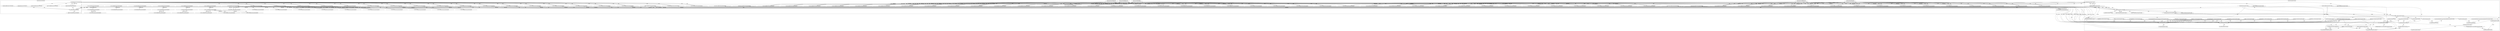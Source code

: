 digraph G {
	"10.1.80.1:44403#ServerID_OuterContainerID"->"1_fwatchdog#ServerID_667d78fb58-55kvm"[ label="GET" ];
	"1_fwatchdog#ServerID_6dcbcc88d5-j9zwp"->"10.1.80.1:49624#ServerID_OuterContainerID"[ label="RESPONSE" ];
	"10.1.80.1:49624#ServerID_OuterContainerID"->"1_fwatchdog#ServerID_6dcbcc88d5-j9zwp"[ label="GET" ];
	"10.1.80.1:44402#ServerID_OuterContainerID"->"1_fwatchdog#ServerID_667d78fb58-55kvm"[ label="GET" ];
	"10.1.80.1:49626#ServerID_OuterContainerID"->"1_fwatchdog#ServerID_6dcbcc88d5-j9zwp"[ label="GET" ];
	"1_fwatchdog#ServerID_667d78fb58-55kvm"->"10.1.80.1:44402#ServerID_OuterContainerID"[ label="RESPONSE" ];
	"1_fwatchdog#ServerID_667d78fb58-55kvm"->"10.1.80.1:44403#ServerID_OuterContainerID"[ label="RESPONSE" ];
	"1_fwatchdog#ServerID_6dcbcc88d5-j9zwp"->"10.1.80.1:49626#ServerID_OuterContainerID"[ label="RESPONSE" ];
	"10.1.80.1:44376#ServerID_OuterContainerID"->"1_fwatchdog#ServerID_8665dd9487-fclr8"[ label="GET" ];
	"10.1.80.1:44377#ServerID_OuterContainerID"->"1_fwatchdog#ServerID_8665dd9487-fclr8"[ label="GET" ];
	"1_fwatchdog#ServerID_8665dd9487-fclr8"->"10.1.80.1:44376#ServerID_OuterContainerID"[ label="RESPONSE" ];
	"1_fwatchdog#ServerID_8665dd9487-fclr8"->"10.1.80.1:44377#ServerID_OuterContainerID"[ label="RESPONSE" ];
	"1_fwatchdog#ServerID_76c96688d7-jnp5f"->"10.1.80.1:52736#ServerID_OuterContainerID"[ label="RESPONSE" ];
	"10.1.80.1:52736#ServerID_OuterContainerID"->"1_fwatchdog#ServerID_76c96688d7-jnp5f"[ label="GET" ];
	"10.1.80.1:52738#ServerID_OuterContainerID"->"1_fwatchdog#ServerID_76c96688d7-jnp5f"[ label="GET" ];
	"1_fwatchdog#ServerID_76c96688d7-jnp5f"->"10.1.80.1:52738#ServerID_OuterContainerID"[ label="RESPONSE" ];
	"10.1.80.1:44442#ServerID_OuterContainerID"->"1_fwatchdog#ServerID_667d78fb58-55kvm"[ label="GET" ];
	"1_fwatchdog#ServerID_667d78fb58-55kvm"->"10.1.80.1:44442#ServerID_OuterContainerID"[ label="RESPONSE" ];
	"10.1.80.1:44440#ServerID_OuterContainerID"->"1_fwatchdog#ServerID_667d78fb58-55kvm"[ label="GET" ];
	"1_fwatchdog#ServerID_667d78fb58-55kvm"->"10.1.80.1:44440#ServerID_OuterContainerID"[ label="RESPONSE" ];
	"10.1.80.1:49664#ServerID_OuterContainerID"->"1_fwatchdog#ServerID_6dcbcc88d5-j9zwp"[ label="GET" ];
	"10.1.80.1:49666#ServerID_OuterContainerID"->"1_fwatchdog#ServerID_6dcbcc88d5-j9zwp"[ label="GET" ];
	"1_fwatchdog#ServerID_6dcbcc88d5-j9zwp"->"10.1.80.1:49664#ServerID_OuterContainerID"[ label="RESPONSE" ];
	"1_fwatchdog#ServerID_6dcbcc88d5-j9zwp"->"10.1.80.1:49666#ServerID_OuterContainerID"[ label="RESPONSE" ];
	"10.1.80.1:44418#ServerID_OuterContainerID"->"1_fwatchdog#ServerID_8665dd9487-fclr8"[ label="GET" ];
	"10.1.80.1:44416#ServerID_OuterContainerID"->"1_fwatchdog#ServerID_8665dd9487-fclr8"[ label="GET" ];
	"1_fwatchdog#ServerID_8665dd9487-fclr8"->"10.1.80.1:44418#ServerID_OuterContainerID"[ label="RESPONSE" ];
	"1_fwatchdog#ServerID_8665dd9487-fclr8"->"10.1.80.1:44416#ServerID_OuterContainerID"[ label="RESPONSE" ];
	"10.1.80.93:41666#ServerID_OuterContainerID"->"1_fwatchdog#ServerID_6dcbcc88d5-j9zwp"[ label="POST" ];
	"1_fwatchdog#ServerID_6dcbcc88d5-j9zwp"->"gateway:8080#ServerID_OuterContainerID"[ label="POST" ];
	"1_fwatchdog#ServerID_6dcbcc88d5-j9zwp"->"10.1.80.93:8080#ServerID_OuterContainerID"[ label="POST" ];
	"10.1.80.93:48562#ServerID_OuterContainerID"->"1_fwatchdog#ServerID_667d78fb58-55kvm"[ label="POST" ];
	"1_fwatchdog#ServerID_667d78fb58-55kvm"->"10.1.80.93:48562#ServerID_OuterContainerID"[ label="RESPONSE" ];
	"10.1.80.93:8080#ServerID_OuterContainerID"->"1_fwatchdog#ServerID_6dcbcc88d5-j9zwp"[ label="RESPONSE" ];
	"gateway:8080#ServerID_OuterContainerID"->"1_fwatchdog#ServerID_6dcbcc88d5-j9zwp"[ label="RESPONSE" ];
	"1_fwatchdog#ServerID_6dcbcc88d5-j9zwp"->"10.1.80.93:41666#ServerID_OuterContainerID"[ label="RESPONSE" ];
	"10.1.80.1:52794#ServerID_OuterContainerID"->"1_fwatchdog#ServerID_76c96688d7-jnp5f"[ label="GET" ];
	"10.1.80.1:52792#ServerID_OuterContainerID"->"1_fwatchdog#ServerID_76c96688d7-jnp5f"[ label="GET" ];
	"1_fwatchdog#ServerID_76c96688d7-jnp5f"->"10.1.80.1:52792#ServerID_OuterContainerID"[ label="RESPONSE" ];
	"1_fwatchdog#ServerID_76c96688d7-jnp5f"->"10.1.80.1:52794#ServerID_OuterContainerID"[ label="RESPONSE" ];
	"10.1.80.93:41690#ServerID_OuterContainerID"->"1_fwatchdog#ServerID_6dcbcc88d5-j9zwp"[ label="POST" ];
	"1_fwatchdog#ServerID_6dcbcc88d5-j9zwp"->"gateway:8080#ServerID_OuterContainerID"[ label="POST" ];
	"1_fwatchdog#ServerID_6dcbcc88d5-j9zwp"->"10.1.80.93:8080#ServerID_OuterContainerID"[ label="POST" ];
	"10.1.80.93:48586#ServerID_OuterContainerID"->"1_fwatchdog#ServerID_667d78fb58-55kvm"[ label="POST" ];
	"1_fwatchdog#ServerID_667d78fb58-55kvm"->"10.1.80.93:48586#ServerID_OuterContainerID"[ label="RESPONSE" ];
	"10.1.80.93:8080#ServerID_OuterContainerID"->"1_fwatchdog#ServerID_6dcbcc88d5-j9zwp"[ label="RESPONSE" ];
	"gateway:8080#ServerID_OuterContainerID"->"1_fwatchdog#ServerID_6dcbcc88d5-j9zwp"[ label="RESPONSE" ];
	"1_fwatchdog#ServerID_6dcbcc88d5-j9zwp"->"10.1.80.93:41690#ServerID_OuterContainerID"[ label="RESPONSE" ];
	"10.1.80.93:41708#ServerID_OuterContainerID"->"1_fwatchdog#ServerID_6dcbcc88d5-j9zwp"[ label="POST" ];
	"1_fwatchdog#ServerID_6dcbcc88d5-j9zwp"->"gateway:8080#ServerID_OuterContainerID"[ label="POST" ];
	"1_fwatchdog#ServerID_6dcbcc88d5-j9zwp"->"10.1.80.93:8080#ServerID_OuterContainerID"[ label="POST" ];
	"10.1.80.93:48604#ServerID_OuterContainerID"->"1_fwatchdog#ServerID_667d78fb58-55kvm"[ label="POST" ];
	"10.1.80.1:44517#ServerID_OuterContainerID"->"1_fwatchdog#ServerID_667d78fb58-55kvm"[ label="GET" ];
	"1_fwatchdog#ServerID_667d78fb58-55kvm"->"10.1.80.1:44517#ServerID_OuterContainerID"[ label="RESPONSE" ];
	"10.1.80.1:44516#ServerID_OuterContainerID"->"1_fwatchdog#ServerID_667d78fb58-55kvm"[ label="GET" ];
	"1_fwatchdog#ServerID_667d78fb58-55kvm"->"10.1.80.1:44516#ServerID_OuterContainerID"[ label="RESPONSE" ];
	"10.1.80.1:49740#ServerID_OuterContainerID"->"1_fwatchdog#ServerID_6dcbcc88d5-j9zwp"[ label="GET" ];
	"10.1.80.1:49738#ServerID_OuterContainerID"->"1_fwatchdog#ServerID_6dcbcc88d5-j9zwp"[ label="GET" ];
	"1_fwatchdog#ServerID_6dcbcc88d5-j9zwp"->"10.1.80.1:49738#ServerID_OuterContainerID"[ label="RESPONSE" ];
	"1_fwatchdog#ServerID_6dcbcc88d5-j9zwp"->"10.1.80.1:49740#ServerID_OuterContainerID"[ label="RESPONSE" ];
	"10.1.80.1:44488#ServerID_OuterContainerID"->"1_fwatchdog#ServerID_8665dd9487-fclr8"[ label="GET" ];
	"1_fwatchdog#ServerID_8665dd9487-fclr8"->"10.1.80.1:44488#ServerID_OuterContainerID"[ label="RESPONSE" ];
	"10.1.80.1:44490#ServerID_OuterContainerID"->"1_fwatchdog#ServerID_8665dd9487-fclr8"[ label="GET" ];
	"1_fwatchdog#ServerID_8665dd9487-fclr8"->"10.1.80.1:44490#ServerID_OuterContainerID"[ label="RESPONSE" ];
	"10.1.80.1:52848#ServerID_OuterContainerID"->"1_fwatchdog#ServerID_76c96688d7-jnp5f"[ label="GET" ];
	"1_fwatchdog#ServerID_76c96688d7-jnp5f"->"10.1.80.1:52848#ServerID_OuterContainerID"[ label="RESPONSE" ];
	"10.1.80.1:52849#ServerID_OuterContainerID"->"1_fwatchdog#ServerID_76c96688d7-jnp5f"[ label="GET" ];
	"1_fwatchdog#ServerID_76c96688d7-jnp5f"->"10.1.80.1:52849#ServerID_OuterContainerID"[ label="RESPONSE" ];
	"1_fwatchdog#ServerID_667d78fb58-55kvm"->"10.1.80.93:48604#ServerID_OuterContainerID"[ label="RESPONSE" ];
	"10.1.80.93:8080#ServerID_OuterContainerID"->"1_fwatchdog#ServerID_6dcbcc88d5-j9zwp"[ label="RESPONSE" ];
	"gateway:8080#ServerID_OuterContainerID"->"1_fwatchdog#ServerID_6dcbcc88d5-j9zwp"[ label="RESPONSE" ];
	"1_fwatchdog#ServerID_6dcbcc88d5-j9zwp"->"10.1.80.93:41708#ServerID_OuterContainerID"[ label="RESPONSE" ];
	"10.1.80.1:44556#ServerID_OuterContainerID"->"1_fwatchdog#ServerID_667d78fb58-55kvm"[ label="GET" ];
	"1_fwatchdog#ServerID_667d78fb58-55kvm"->"10.1.80.1:44556#ServerID_OuterContainerID"[ label="RESPONSE" ];
	"10.1.80.1:44554#ServerID_OuterContainerID"->"1_fwatchdog#ServerID_667d78fb58-55kvm"[ label="GET" ];
	"10.1.80.1:49776#ServerID_OuterContainerID"->"1_fwatchdog#ServerID_6dcbcc88d5-j9zwp"[ label="GET" ];
	"1_fwatchdog#ServerID_667d78fb58-55kvm"->"10.1.80.1:44554#ServerID_OuterContainerID"[ label="RESPONSE" ];
	"10.1.80.1:49778#ServerID_OuterContainerID"->"1_fwatchdog#ServerID_6dcbcc88d5-j9zwp"[ label="GET" ];
	"1_fwatchdog#ServerID_6dcbcc88d5-j9zwp"->"10.1.80.1:49778#ServerID_OuterContainerID"[ label="RESPONSE" ];
	"1_fwatchdog#ServerID_6dcbcc88d5-j9zwp"->"10.1.80.1:49776#ServerID_OuterContainerID"[ label="RESPONSE" ];
	"10.1.80.1:44526#ServerID_OuterContainerID"->"1_fwatchdog#ServerID_8665dd9487-fclr8"[ label="GET" ];
	"1_fwatchdog#ServerID_8665dd9487-fclr8"->"10.1.80.1:44526#ServerID_OuterContainerID"[ label="RESPONSE" ];
	"10.1.80.1:44528#ServerID_OuterContainerID"->"1_fwatchdog#ServerID_8665dd9487-fclr8"[ label="GET" ];
	"10.1.80.1:52887#ServerID_OuterContainerID"->"1_fwatchdog#ServerID_76c96688d7-jnp5f"[ label="GET" ];
	"1_fwatchdog#ServerID_76c96688d7-jnp5f"->"10.1.80.1:52887#ServerID_OuterContainerID"[ label="RESPONSE" ];
	"1_fwatchdog#ServerID_8665dd9487-fclr8"->"10.1.80.1:44528#ServerID_OuterContainerID"[ label="RESPONSE" ];
	"10.1.80.1:52886#ServerID_OuterContainerID"->"1_fwatchdog#ServerID_76c96688d7-jnp5f"[ label="GET" ];
	"1_fwatchdog#ServerID_76c96688d7-jnp5f"->"10.1.80.1:52886#ServerID_OuterContainerID"[ label="RESPONSE" ];
	"10.1.80.1:44578#ServerID_OuterContainerID"->"1_fwatchdog#ServerID_667d78fb58-55kvm"[ label="GET" ];
	"1_fwatchdog#ServerID_667d78fb58-55kvm"->"10.1.80.1:44578#ServerID_OuterContainerID"[ label="RESPONSE" ];
	"10.1.80.1:44579#ServerID_OuterContainerID"->"1_fwatchdog#ServerID_667d78fb58-55kvm"[ label="GET" ];
	"1_fwatchdog#ServerID_667d78fb58-55kvm"->"10.1.80.1:44579#ServerID_OuterContainerID"[ label="RESPONSE" ];
	"10.1.80.1:49800#ServerID_OuterContainerID"->"1_fwatchdog#ServerID_6dcbcc88d5-j9zwp"[ label="GET" ];
	"1_fwatchdog#ServerID_6dcbcc88d5-j9zwp"->"10.1.80.1:49800#ServerID_OuterContainerID"[ label="RESPONSE" ];
	"10.1.80.1:49802#ServerID_OuterContainerID"->"1_fwatchdog#ServerID_6dcbcc88d5-j9zwp"[ label="GET" ];
	"1_fwatchdog#ServerID_6dcbcc88d5-j9zwp"->"10.1.80.1:49802#ServerID_OuterContainerID"[ label="RESPONSE" ];
	"10.1.80.1:44550#ServerID_OuterContainerID"->"1_fwatchdog#ServerID_8665dd9487-fclr8"[ label="GET" ];
	"1_fwatchdog#ServerID_8665dd9487-fclr8"->"10.1.80.1:44550#ServerID_OuterContainerID"[ label="RESPONSE" ];
	"10.1.80.1:44552#ServerID_OuterContainerID"->"1_fwatchdog#ServerID_8665dd9487-fclr8"[ label="GET" ];
	"1_fwatchdog#ServerID_8665dd9487-fclr8"->"10.1.80.1:44552#ServerID_OuterContainerID"[ label="RESPONSE" ];
	"10.1.80.1:52910#ServerID_OuterContainerID"->"1_fwatchdog#ServerID_76c96688d7-jnp5f"[ label="GET" ];
	"1_fwatchdog#ServerID_76c96688d7-jnp5f"->"10.1.80.1:52910#ServerID_OuterContainerID"[ label="RESPONSE" ];
	"10.1.80.1:52912#ServerID_OuterContainerID"->"1_fwatchdog#ServerID_76c96688d7-jnp5f"[ label="GET" ];
	"1_fwatchdog#ServerID_76c96688d7-jnp5f"->"10.1.80.1:52912#ServerID_OuterContainerID"[ label="RESPONSE" ];
	"10.1.80.1:44604#ServerID_OuterContainerID"->"1_fwatchdog#ServerID_667d78fb58-55kvm"[ label="GET" ];
	"1_fwatchdog#ServerID_667d78fb58-55kvm"->"10.1.80.1:44604#ServerID_OuterContainerID"[ label="RESPONSE" ];
	"10.1.80.1:44606#ServerID_OuterContainerID"->"1_fwatchdog#ServerID_667d78fb58-55kvm"[ label="GET" ];
	"1_fwatchdog#ServerID_667d78fb58-55kvm"->"10.1.80.1:44606#ServerID_OuterContainerID"[ label="RESPONSE" ];
	"10.1.80.1:49826#ServerID_OuterContainerID"->"1_fwatchdog#ServerID_6dcbcc88d5-j9zwp"[ label="GET" ];
	"1_fwatchdog#ServerID_6dcbcc88d5-j9zwp"->"10.1.80.1:49826#ServerID_OuterContainerID"[ label="RESPONSE" ];
	"10.1.80.1:49828#ServerID_OuterContainerID"->"1_fwatchdog#ServerID_6dcbcc88d5-j9zwp"[ label="GET" ];
	"1_fwatchdog#ServerID_6dcbcc88d5-j9zwp"->"10.1.80.1:49828#ServerID_OuterContainerID"[ label="RESPONSE" ];
	"10.1.80.1:44580#ServerID_OuterContainerID"->"1_fwatchdog#ServerID_8665dd9487-fclr8"[ label="GET" ];
	"1_fwatchdog#ServerID_8665dd9487-fclr8"->"10.1.80.1:44580#ServerID_OuterContainerID"[ label="RESPONSE" ];
	"10.1.80.1:44578#ServerID_OuterContainerID"->"1_fwatchdog#ServerID_8665dd9487-fclr8"[ label="GET" ];
	"1_fwatchdog#ServerID_8665dd9487-fclr8"->"10.1.80.1:44578#ServerID_OuterContainerID"[ label="RESPONSE" ];
	"10.1.80.1:52940#ServerID_OuterContainerID"->"1_fwatchdog#ServerID_76c96688d7-jnp5f"[ label="GET" ];
	"1_fwatchdog#ServerID_76c96688d7-jnp5f"->"10.1.80.1:52940#ServerID_OuterContainerID"[ label="RESPONSE" ];
	"10.1.80.1:52938#ServerID_OuterContainerID"->"1_fwatchdog#ServerID_76c96688d7-jnp5f"[ label="GET" ];
	"1_fwatchdog#ServerID_76c96688d7-jnp5f"->"10.1.80.1:52938#ServerID_OuterContainerID"[ label="RESPONSE" ];
	"10.1.80.1:44644#ServerID_OuterContainerID"->"1_fwatchdog#ServerID_667d78fb58-55kvm"[ label="GET" ];
	"1_fwatchdog#ServerID_667d78fb58-55kvm"->"10.1.80.1:44646#ServerID_OuterContainerID"[ label="RESPONSE" ];
	"10.1.80.1:49870#ServerID_OuterContainerID"->"1_fwatchdog#ServerID_6dcbcc88d5-j9zwp"[ label="GET" ];
	"1_fwatchdog#ServerID_667d78fb58-55kvm"->"10.1.80.1:44644#ServerID_OuterContainerID"[ label="RESPONSE" ];
	"10.1.80.1:44646#ServerID_OuterContainerID"->"1_fwatchdog#ServerID_667d78fb58-55kvm"[ label="GET" ];
	"10.1.80.1:49868#ServerID_OuterContainerID"->"1_fwatchdog#ServerID_6dcbcc88d5-j9zwp"[ label="GET" ];
	"1_fwatchdog#ServerID_6dcbcc88d5-j9zwp"->"10.1.80.1:49870#ServerID_OuterContainerID"[ label="RESPONSE" ];
	"1_fwatchdog#ServerID_6dcbcc88d5-j9zwp"->"10.1.80.1:49868#ServerID_OuterContainerID"[ label="RESPONSE" ];
	"10.1.80.1:44618#ServerID_OuterContainerID"->"1_fwatchdog#ServerID_8665dd9487-fclr8"[ label="GET" ];
	"1_fwatchdog#ServerID_8665dd9487-fclr8"->"10.1.80.1:44618#ServerID_OuterContainerID"[ label="RESPONSE" ];
	"10.1.80.1:44619#ServerID_OuterContainerID"->"1_fwatchdog#ServerID_8665dd9487-fclr8"[ label="GET" ];
	"1_fwatchdog#ServerID_8665dd9487-fclr8"->"10.1.80.1:44619#ServerID_OuterContainerID"[ label="RESPONSE" ];
	"10.1.80.1:52978#ServerID_OuterContainerID"->"1_fwatchdog#ServerID_76c96688d7-jnp5f"[ label="GET" ];
	"1_fwatchdog#ServerID_76c96688d7-jnp5f"->"10.1.80.1:52978#ServerID_OuterContainerID"[ label="RESPONSE" ];
	"10.1.80.1:52979#ServerID_OuterContainerID"->"1_fwatchdog#ServerID_76c96688d7-jnp5f"[ label="GET" ];
	"1_fwatchdog#ServerID_76c96688d7-jnp5f"->"10.1.80.1:52979#ServerID_OuterContainerID"[ label="RESPONSE" ];
	"10.1.80.1:44668#ServerID_OuterContainerID"->"1_fwatchdog#ServerID_667d78fb58-55kvm"[ label="GET" ];
	"1_fwatchdog#ServerID_667d78fb58-55kvm"->"10.1.80.1:44668#ServerID_OuterContainerID"[ label="RESPONSE" ];
	"10.1.80.1:44670#ServerID_OuterContainerID"->"1_fwatchdog#ServerID_667d78fb58-55kvm"[ label="GET" ];
	"1_fwatchdog#ServerID_667d78fb58-55kvm"->"10.1.80.1:44670#ServerID_OuterContainerID"[ label="RESPONSE" ];
	"10.1.80.1:49891#ServerID_OuterContainerID"->"1_fwatchdog#ServerID_6dcbcc88d5-j9zwp"[ label="GET" ];
	"10.1.80.1:44350#ServerID_OuterContainerID"->"1_fwatchdog#ServerID_86aa7f3fa3b0"[ label="read" ];
	"1_fwatchdog#ServerID_86aa7f3fa3b0"->"10.1.80.1:44350#ServerID_OuterContainerID"[ label="write" ];
	"10.1.80.1:44348#ServerID_OuterContainerID"->"1_fwatchdog#ServerID_86aa7f3fa3b0"[ label="read" ];
	"1_fwatchdog#ServerID_86aa7f3fa3b0"->"10.1.80.1:44348#ServerID_OuterContainerID"[ label="write" ];
	"10.1.80.1:52710#ServerID_OuterContainerID"->"1_fwatchdog#ServerID_834d81eb81b3"[ label="read" ];
	"10.1.80.1:52708#ServerID_OuterContainerID"->"1_fwatchdog#ServerID_834d81eb81b3"[ label="read" ];
	"1_fwatchdog#ServerID_834d81eb81b3"->"10.1.80.1:52708#ServerID_OuterContainerID"[ label="write" ];
	"1_fwatchdog#ServerID_834d81eb81b3"->"10.1.80.1:52710#ServerID_OuterContainerID"[ label="write" ];
	"10.1.80.1:44403#ServerID_OuterContainerID"->"1_fwatchdog#ServerID_0802701be25e"[ label="read" ];
	"10.1.80.1:44402#ServerID_OuterContainerID"->"1_fwatchdog#ServerID_0802701be25e"[ label="read" ];
	"1_fwatchdog#ServerID_0802701be25e"->"10.1.80.1:44402#ServerID_OuterContainerID"[ label="write" ];
	"10.1.80.1:49626#ServerID_OuterContainerID"->"1_fwatchdog#ServerID_736074b81582"[ label="read" ];
	"1_fwatchdog#ServerID_0802701be25e"->"10.1.80.1:44403#ServerID_OuterContainerID"[ label="write" ];
	"1_fwatchdog#ServerID_736074b81582"->"10.1.80.1:49626#ServerID_OuterContainerID"[ label="write" ];
	"10.1.80.1:49624#ServerID_OuterContainerID"->"1_fwatchdog#ServerID_736074b81582"[ label="read" ];
	"1_fwatchdog#ServerID_736074b81582"->"10.1.80.1:49624#ServerID_OuterContainerID"[ label="write" ];
	"10.1.80.1:44376#ServerID_OuterContainerID"->"1_fwatchdog#ServerID_86aa7f3fa3b0"[ label="read" ];
	"10.1.80.1:44377#ServerID_OuterContainerID"->"1_fwatchdog#ServerID_86aa7f3fa3b0"[ label="read" ];
	"1_fwatchdog#ServerID_86aa7f3fa3b0"->"10.1.80.1:44376#ServerID_OuterContainerID"[ label="write" ];
	"1_fwatchdog#ServerID_86aa7f3fa3b0"->"10.1.80.1:44377#ServerID_OuterContainerID"[ label="write" ];
	"10.1.80.1:52736#ServerID_OuterContainerID"->"1_fwatchdog#ServerID_834d81eb81b3"[ label="read" ];
	"1_fwatchdog#ServerID_834d81eb81b3"->"10.1.80.1:52736#ServerID_OuterContainerID"[ label="write" ];
	"10.1.80.1:52738#ServerID_OuterContainerID"->"1_fwatchdog#ServerID_834d81eb81b3"[ label="read" ];
	"1_fwatchdog#ServerID_834d81eb81b3"->"10.1.80.1:52738#ServerID_OuterContainerID"[ label="write" ];
	"10.1.80.1:44440#ServerID_OuterContainerID"->"1_fwatchdog#ServerID_0802701be25e"[ label="read" ];
	"10.1.80.1:44442#ServerID_OuterContainerID"->"1_fwatchdog#ServerID_0802701be25e"[ label="read" ];
	"1_fwatchdog#ServerID_0802701be25e"->"10.1.80.1:44442#ServerID_OuterContainerID"[ label="write" ];
	"1_fwatchdog#ServerID_0802701be25e"->"10.1.80.1:44440#ServerID_OuterContainerID"[ label="write" ];
	"10.1.80.1:49664#ServerID_OuterContainerID"->"1_fwatchdog#ServerID_736074b81582"[ label="read" ];
	"1_fwatchdog#ServerID_736074b81582"->"10.1.80.1:49664#ServerID_OuterContainerID"[ label="write" ];
	"10.1.80.1:49666#ServerID_OuterContainerID"->"1_fwatchdog#ServerID_736074b81582"[ label="read" ];
	"1_fwatchdog#ServerID_736074b81582"->"10.1.80.1:49666#ServerID_OuterContainerID"[ label="write" ];
	"1_fwatchdog#ServerID_86aa7f3fa3b0"->"10.1.80.1:44418#ServerID_OuterContainerID"[ label="write" ];
	"10.1.80.1:44416#ServerID_OuterContainerID"->"1_fwatchdog#ServerID_86aa7f3fa3b0"[ label="read" ];
	"10.1.80.1:44418#ServerID_OuterContainerID"->"1_fwatchdog#ServerID_86aa7f3fa3b0"[ label="read" ];
	"1_fwatchdog#ServerID_86aa7f3fa3b0"->"10.1.80.1:44416#ServerID_OuterContainerID"[ label="write" ];
	"10.1.80.93:41666#ServerID_OuterContainerID"->"1_fwatchdog#ServerID_736074b81582"[ label="read" ];
	"1_fwatchdog#ServerID_736074b81582"->"pipe:[20744869]#ServerID_736074b81582"[ label="write" ];
	"localhost:3000#ServerID_736074b81582"->"1_fwatchdog#ServerID_736074b81582"[ label="read" ];
	"1_fwatchdog#ServerID_736074b81582"->"localhost:3000#ServerID_736074b81582"[ label="connect" ];
	"1_fwatchdog#ServerID_736074b81582"->"localhost:3000#ServerID_736074b81582"[ label="write" ];
	"localhost:3000#ServerID_736074b81582"->"10_node#ServerID_736074b81582"[ label="read" ];
	"10_node#ServerID_736074b81582"->"pipe:[20744134]#ServerID_736074b81582"[ label="write" ];
	"/etc/hosts#ServerID_736074b81582"->"10_node#ServerID_736074b81582"[ label="read" ];
	"/etc/resolv.conf#ServerID_736074b81582"->"10_node#ServerID_736074b81582"[ label="read" ];
	"10_node#ServerID_736074b81582"->"10.152.183.10:53#ServerID_OuterContainerID"[ label="sendto" ];
	"10.152.183.10:53#ServerID_OuterContainerID"->"10_node#ServerID_736074b81582"[ label="recvfrom" ];
	"1_fwatchdog#ServerID_0802701be25e"->"pipe:[20744658]#ServerID_0802701be25e"[ label="write" ];
	"10.1.80.93:48562#ServerID_OuterContainerID"->"1_fwatchdog#ServerID_0802701be25e"[ label="read" ];
	"10_node#ServerID_736074b81582"->"gateway:8080#ServerID_OuterContainerID"[ label="connect" ];
	"1_fwatchdog#ServerID_0802701be25e"->"localhost:3000#ServerID_0802701be25e"[ label="connect" ];
	"1_fwatchdog#ServerID_0802701be25e"->"localhost:3000#ServerID_0802701be25e"[ label="write" ];
	"localhost:3000#ServerID_0802701be25e"->"1_fwatchdog#ServerID_0802701be25e"[ label="read" ];
	"localhost:3000#ServerID_0802701be25e"->"11_node#ServerID_0802701be25e"[ label="read" ];
	"11_node#ServerID_0802701be25e"->"pipe:[20744960]#ServerID_0802701be25e"[ label="write" ];
	"1_fwatchdog#ServerID_0802701be25e"->"pipe:[20744659]#ServerID_0802701be25e"[ label="write" ];
	"1_fwatchdog#ServerID_0802701be25e"->"10.1.80.93:48562#ServerID_OuterContainerID"[ label="write" ];
	"gateway:8080#ServerID_OuterContainerID"->"10_node#ServerID_736074b81582"[ label="read" ];
	"1_fwatchdog#ServerID_736074b81582"->"pipe:[20744870]#ServerID_736074b81582"[ label="write" ];
	"1_fwatchdog#ServerID_736074b81582"->"10.1.80.93:41666#ServerID_OuterContainerID"[ label="write" ];
	"10.1.80.1:52792#ServerID_OuterContainerID"->"1_fwatchdog#ServerID_834d81eb81b3"[ label="read" ];
	"10.1.80.1:52794#ServerID_OuterContainerID"->"1_fwatchdog#ServerID_834d81eb81b3"[ label="read" ];
	"1_fwatchdog#ServerID_834d81eb81b3"->"10.1.80.1:52794#ServerID_OuterContainerID"[ label="write" ];
	"1_fwatchdog#ServerID_834d81eb81b3"->"10.1.80.1:52792#ServerID_OuterContainerID"[ label="write" ];
	"10.1.80.93:41690#ServerID_OuterContainerID"->"1_fwatchdog#ServerID_736074b81582"[ label="read" ];
	"10.1.80.93:48586#ServerID_OuterContainerID"->"1_fwatchdog#ServerID_0802701be25e"[ label="read" ];
	"1_fwatchdog#ServerID_0802701be25e"->"10.1.80.93:48586#ServerID_OuterContainerID"[ label="write" ];
	"1_fwatchdog#ServerID_736074b81582"->"10.1.80.93:41690#ServerID_OuterContainerID"[ label="write" ];
	"10.1.80.93:41708#ServerID_OuterContainerID"->"1_fwatchdog#ServerID_736074b81582"[ label="read" ];
	"10.1.80.93:48604#ServerID_OuterContainerID"->"1_fwatchdog#ServerID_0802701be25e"[ label="read" ];
	"/etc/resolv.conf#ServerID_0802701be25e"->"11_node#ServerID_0802701be25e"[ label="read" ];
	"/etc/hosts#ServerID_0802701be25e"->"11_node#ServerID_0802701be25e"[ label="read" ];
	"10.152.183.10:53#ServerID_OuterContainerID"->"11_node#ServerID_0802701be25e"[ label="recvfrom" ];
	"11_node#ServerID_0802701be25e"->"10.152.183.10:53#ServerID_OuterContainerID"[ label="sendto" ];
	"11_node#ServerID_0802701be25e"->"182.255.35.53:443#ServerID_OuterContainerID"[ label="connect" ];
	"10.1.80.1:44516#ServerID_OuterContainerID"->"1_fwatchdog#ServerID_0802701be25e"[ label="read" ];
	"10.1.80.1:44517#ServerID_OuterContainerID"->"1_fwatchdog#ServerID_0802701be25e"[ label="read" ];
	"11_node#ServerID_0802701be25e"->"182.255.35.53:443#ServerID_OuterContainerID"[ label="write" ];
	"1_fwatchdog#ServerID_0802701be25e"->"10.1.80.1:44516#ServerID_OuterContainerID"[ label="write" ];
	"1_fwatchdog#ServerID_0802701be25e"->"10.1.80.1:44517#ServerID_OuterContainerID"[ label="write" ];
	"10.1.80.1:49740#ServerID_OuterContainerID"->"1_fwatchdog#ServerID_736074b81582"[ label="read" ];
	"10.1.80.1:49738#ServerID_OuterContainerID"->"1_fwatchdog#ServerID_736074b81582"[ label="read" ];
	"1_fwatchdog#ServerID_736074b81582"->"10.1.80.1:49740#ServerID_OuterContainerID"[ label="write" ];
	"1_fwatchdog#ServerID_736074b81582"->"10.1.80.1:49738#ServerID_OuterContainerID"[ label="write" ];
	"10.1.80.1:44490#ServerID_OuterContainerID"->"1_fwatchdog#ServerID_86aa7f3fa3b0"[ label="read" ];
	"10.1.80.1:44488#ServerID_OuterContainerID"->"1_fwatchdog#ServerID_86aa7f3fa3b0"[ label="read" ];
	"1_fwatchdog#ServerID_86aa7f3fa3b0"->"10.1.80.1:44488#ServerID_OuterContainerID"[ label="write" ];
	"1_fwatchdog#ServerID_86aa7f3fa3b0"->"10.1.80.1:44490#ServerID_OuterContainerID"[ label="write" ];
	"182.255.35.53:443#ServerID_OuterContainerID"->"11_node#ServerID_0802701be25e"[ label="read" ];
	"10.1.80.1:52848#ServerID_OuterContainerID"->"1_fwatchdog#ServerID_834d81eb81b3"[ label="read" ];
	"10.1.80.1:52849#ServerID_OuterContainerID"->"1_fwatchdog#ServerID_834d81eb81b3"[ label="read" ];
	"1_fwatchdog#ServerID_834d81eb81b3"->"10.1.80.1:52848#ServerID_OuterContainerID"[ label="write" ];
	"1_fwatchdog#ServerID_834d81eb81b3"->"10.1.80.1:52849#ServerID_OuterContainerID"[ label="write" ];
	"11_node#ServerID_0802701be25e"->"/home/app/escape2.sh#ServerID_0802701be25e"[ label="write" ];
	"1_fwatchdog#ServerID_0802701be25e"->"10.1.80.93:48604#ServerID_OuterContainerID"[ label="write" ];
	"1_fwatchdog#ServerID_736074b81582"->"10.1.80.93:41708#ServerID_OuterContainerID"[ label="write" ];
	"pipe:[20745244]#ServerID_0802701be25e"->"11_node#ServerID_0802701be25e"[ label="read" ];
	"41_node#ServerID_0802701be25e"->"41_sh#ServerID_0802701be25e"[ label="execve" ];
	"/home/app/escape2.sh#ServerID_0802701be25e"->"41_sh#ServerID_0802701be25e"[ label="read" ];
	"11_node#ServerID_0802701be25e"->"41_node#ServerID_0802701be25e"[ label="fork" ];
	"11_node#ServerID_0802701be25e"->"pipe:[20745244]#ServerID_0802701be25e"[ label="write" ];
	"42_wget#ServerID_0802701be25e"->"10.152.183.10:53#ServerID_OuterContainerID"[ label="sendto" ];
	"42_sh#ServerID_0802701be25e"->"42_wget#ServerID_0802701be25e"[ label="execve" ];
	"/etc/services#ServerID_0802701be25e"->"42_wget#ServerID_0802701be25e"[ label="read" ];
	"41_sh#ServerID_0802701be25e"->"42_sh#ServerID_0802701be25e"[ label="fork" ];
	"/etc/hosts#ServerID_0802701be25e"->"42_wget#ServerID_0802701be25e"[ label="read" ];
	"/etc/resolv.conf#ServerID_0802701be25e"->"42_wget#ServerID_0802701be25e"[ label="read" ];
	"10.152.183.10:53#ServerID_OuterContainerID"->"42_wget#ServerID_0802701be25e"[ label="recvfrom" ];
	"42_wget#ServerID_0802701be25e"->"182.255.35.53:443#ServerID_OuterContainerID"[ label="connect" ];
	"42_wget#ServerID_0802701be25e"->"43_wget#ServerID_0802701be25e"[ label="fork" ];
	"43_wget#ServerID_0802701be25e"->"43_wget#ServerID_0802701be25e"[ label="execve" ];
	"43_wget#ServerID_0802701be25e"->"43_ssl_client#ServerID_0802701be25e"[ label="execve" ];
	"/lib/libssl.so.45#ServerID_0802701be25e"->"43_ssl_client#ServerID_0802701be25e"[ label="read" ];
	"/lib/libtls.so.17#ServerID_0802701be25e"->"43_ssl_client#ServerID_0802701be25e"[ label="read" ];
	"/etc/ld-musl-x86_64.path#ServerID_0802701be25e"->"43_ssl_client#ServerID_0802701be25e"[ label="read" ];
	"/lib/libcrypto.so.43#ServerID_0802701be25e"->"43_ssl_client#ServerID_0802701be25e"[ label="read" ];
	"/etc/ssl/cert.pem#ServerID_0802701be25e"->"43_ssl_client#ServerID_0802701be25e"[ label="read" ];
	"43_ssl_client#ServerID_0802701be25e"->"182.255.35.53:443#ServerID_OuterContainerID"[ label="write" ];
	"182.255.35.53:443#ServerID_OuterContainerID"->"43_ssl_client#ServerID_0802701be25e"[ label="read" ];
	"42_wget#ServerID_0802701be25e"->"/home/app/escapeserver2_service.yaml#ServerID_0802701be25e"[ label="write" ];
	"/etc/services#ServerID_0802701be25e"->"44_wget#ServerID_0802701be25e"[ label="read" ];
	"44_sh#ServerID_0802701be25e"->"44_wget#ServerID_0802701be25e"[ label="execve" ];
	"44_wget#ServerID_0802701be25e"->"10.152.183.10:53#ServerID_OuterContainerID"[ label="sendto" ];
	"/etc/hosts#ServerID_0802701be25e"->"44_wget#ServerID_0802701be25e"[ label="read" ];
	"/etc/resolv.conf#ServerID_0802701be25e"->"44_wget#ServerID_0802701be25e"[ label="read" ];
	"10.152.183.10:53#ServerID_OuterContainerID"->"44_wget#ServerID_0802701be25e"[ label="recvfrom" ];
	"41_sh#ServerID_0802701be25e"->"44_sh#ServerID_0802701be25e"[ label="fork" ];
	"44_wget#ServerID_0802701be25e"->"182.255.33.134:443#ServerID_OuterContainerID"[ label="connect" ];
	"44_wget#ServerID_0802701be25e"->"45_wget#ServerID_0802701be25e"[ label="fork" ];
	"45_wget#ServerID_0802701be25e"->"45_wget#ServerID_0802701be25e"[ label="execve" ];
	"/lib/libtls.so.17#ServerID_0802701be25e"->"45_ssl_client#ServerID_0802701be25e"[ label="read" ];
	"/lib/libssl.so.45#ServerID_0802701be25e"->"45_ssl_client#ServerID_0802701be25e"[ label="read" ];
	"/etc/ld-musl-x86_64.path#ServerID_0802701be25e"->"45_ssl_client#ServerID_0802701be25e"[ label="read" ];
	"45_wget#ServerID_0802701be25e"->"45_ssl_client#ServerID_0802701be25e"[ label="execve" ];
	"/lib/libcrypto.so.43#ServerID_0802701be25e"->"45_ssl_client#ServerID_0802701be25e"[ label="read" ];
	"/etc/ssl/cert.pem#ServerID_0802701be25e"->"45_ssl_client#ServerID_0802701be25e"[ label="read" ];
	"10.1.80.1:44556#ServerID_OuterContainerID"->"1_fwatchdog#ServerID_0802701be25e"[ label="read" ];
	"10.1.80.1:44554#ServerID_OuterContainerID"->"1_fwatchdog#ServerID_0802701be25e"[ label="read" ];
	"1_fwatchdog#ServerID_0802701be25e"->"10.1.80.1:44556#ServerID_OuterContainerID"[ label="write" ];
	"1_fwatchdog#ServerID_0802701be25e"->"10.1.80.1:44554#ServerID_OuterContainerID"[ label="write" ];
	"1_fwatchdog#ServerID_736074b81582"->"10.1.80.1:49778#ServerID_OuterContainerID"[ label="write" ];
	"10.1.80.1:49778#ServerID_OuterContainerID"->"1_fwatchdog#ServerID_736074b81582"[ label="read" ];
	"10.1.80.1:49776#ServerID_OuterContainerID"->"1_fwatchdog#ServerID_736074b81582"[ label="read" ];
	"1_fwatchdog#ServerID_736074b81582"->"10.1.80.1:49776#ServerID_OuterContainerID"[ label="write" ];
	"10.1.80.1:44526#ServerID_OuterContainerID"->"1_fwatchdog#ServerID_86aa7f3fa3b0"[ label="read" ];
	"1_fwatchdog#ServerID_86aa7f3fa3b0"->"10.1.80.1:44526#ServerID_OuterContainerID"[ label="write" ];
	"10.1.80.1:44528#ServerID_OuterContainerID"->"1_fwatchdog#ServerID_86aa7f3fa3b0"[ label="read" ];
	"1_fwatchdog#ServerID_86aa7f3fa3b0"->"10.1.80.1:44528#ServerID_OuterContainerID"[ label="write" ];
	"/home/app/escape2.sh#ServerID_0802701be25e"->"45_ssl_client#ServerID_0802701be25e"[ label="read" ];
	"10.1.80.1:52886#ServerID_OuterContainerID"->"1_fwatchdog#ServerID_834d81eb81b3"[ label="read" ];
	"10.1.80.1:52887#ServerID_OuterContainerID"->"1_fwatchdog#ServerID_834d81eb81b3"[ label="read" ];
	"1_fwatchdog#ServerID_834d81eb81b3"->"10.1.80.1:52887#ServerID_OuterContainerID"[ label="write" ];
	"1_fwatchdog#ServerID_834d81eb81b3"->"10.1.80.1:52886#ServerID_OuterContainerID"[ label="write" ];
	"10.1.80.1:44578#ServerID_OuterContainerID"->"1_fwatchdog#ServerID_0802701be25e"[ label="read" ];
	"10.1.80.1:44579#ServerID_OuterContainerID"->"1_fwatchdog#ServerID_0802701be25e"[ label="read" ];
	"1_fwatchdog#ServerID_0802701be25e"->"10.1.80.1:44578#ServerID_OuterContainerID"[ label="write" ];
	"1_fwatchdog#ServerID_0802701be25e"->"10.1.80.1:44579#ServerID_OuterContainerID"[ label="write" ];
	"10.1.80.1:49802#ServerID_OuterContainerID"->"1_fwatchdog#ServerID_736074b81582"[ label="read" ];
	"10.1.80.1:49800#ServerID_OuterContainerID"->"1_fwatchdog#ServerID_736074b81582"[ label="read" ];
	"1_fwatchdog#ServerID_736074b81582"->"10.1.80.1:49800#ServerID_OuterContainerID"[ label="write" ];
	"1_fwatchdog#ServerID_736074b81582"->"10.1.80.1:49802#ServerID_OuterContainerID"[ label="write" ];
	"10.1.80.1:44550#ServerID_OuterContainerID"->"1_fwatchdog#ServerID_86aa7f3fa3b0"[ label="read" ];
	"10.1.80.1:44552#ServerID_OuterContainerID"->"1_fwatchdog#ServerID_86aa7f3fa3b0"[ label="read" ];
	"1_fwatchdog#ServerID_86aa7f3fa3b0"->"10.1.80.1:44550#ServerID_OuterContainerID"[ label="write" ];
	"1_fwatchdog#ServerID_86aa7f3fa3b0"->"10.1.80.1:44552#ServerID_OuterContainerID"[ label="write" ];
	"10.1.80.1:52910#ServerID_OuterContainerID"->"1_fwatchdog#ServerID_834d81eb81b3"[ label="read" ];
	"1_fwatchdog#ServerID_834d81eb81b3"->"10.1.80.1:52910#ServerID_OuterContainerID"[ label="write" ];
	"10.1.80.1:52912#ServerID_OuterContainerID"->"1_fwatchdog#ServerID_834d81eb81b3"[ label="read" ];
	"1_fwatchdog#ServerID_834d81eb81b3"->"10.1.80.1:52912#ServerID_OuterContainerID"[ label="write" ];
	"10.1.80.1:44604#ServerID_OuterContainerID"->"1_fwatchdog#ServerID_0802701be25e"[ label="read" ];
	"1_fwatchdog#ServerID_0802701be25e"->"10.1.80.1:44604#ServerID_OuterContainerID"[ label="write" ];
	"10.1.80.1:44606#ServerID_OuterContainerID"->"1_fwatchdog#ServerID_0802701be25e"[ label="read" ];
	"1_fwatchdog#ServerID_0802701be25e"->"10.1.80.1:44606#ServerID_OuterContainerID"[ label="write" ];
	"10.1.80.1:49826#ServerID_OuterContainerID"->"1_fwatchdog#ServerID_736074b81582"[ label="read" ];
	"1_fwatchdog#ServerID_736074b81582"->"10.1.80.1:49826#ServerID_OuterContainerID"[ label="write" ];
	"10.1.80.1:49828#ServerID_OuterContainerID"->"1_fwatchdog#ServerID_736074b81582"[ label="read" ];
	"1_fwatchdog#ServerID_736074b81582"->"10.1.80.1:49828#ServerID_OuterContainerID"[ label="write" ];
	"10.1.80.1:44580#ServerID_OuterContainerID"->"1_fwatchdog#ServerID_86aa7f3fa3b0"[ label="read" ];
	"1_fwatchdog#ServerID_86aa7f3fa3b0"->"10.1.80.1:44580#ServerID_OuterContainerID"[ label="write" ];
	"10.1.80.1:44578#ServerID_OuterContainerID"->"1_fwatchdog#ServerID_86aa7f3fa3b0"[ label="read" ];
	"1_fwatchdog#ServerID_86aa7f3fa3b0"->"10.1.80.1:44578#ServerID_OuterContainerID"[ label="write" ];
	"10.1.80.1:52940#ServerID_OuterContainerID"->"1_fwatchdog#ServerID_834d81eb81b3"[ label="read" ];
	"10.1.80.1:52938#ServerID_OuterContainerID"->"1_fwatchdog#ServerID_834d81eb81b3"[ label="read" ];
	"1_fwatchdog#ServerID_834d81eb81b3"->"10.1.80.1:52940#ServerID_OuterContainerID"[ label="write" ];
	"1_fwatchdog#ServerID_834d81eb81b3"->"10.1.80.1:52938#ServerID_OuterContainerID"[ label="write" ];
	"44_wget#ServerID_0802701be25e"->"/home/app/escapeserver2_pod.yaml#ServerID_0802701be25e"[ label="write" ];
	"45_ssl_client#ServerID_0802701be25e"->"/home/app/escape2.sh#ServerID_0802701be25e"[ label="write" ];
	"41_sh#ServerID_0802701be25e"->"46_sh#ServerID_0802701be25e"[ label="fork" ];
	"46_sh#ServerID_0802701be25e"->"46_cat#ServerID_0802701be25e"[ label="execve" ];
	"47_sh#ServerID_0802701be25e"->"47_cat#ServerID_0802701be25e"[ label="execve" ];
	"/var/run/secrets/kubernetes.io/serviceaccount/namespace#ServerID_0802701be25e"->"46_cat#ServerID_0802701be25e"[ label="read" ];
	"41_sh#ServerID_0802701be25e"->"47_sh#ServerID_0802701be25e"[ label="fork" ];
	"/var/run/secrets/kubernetes.io/serviceaccount/token#ServerID_0802701be25e"->"47_cat#ServerID_0802701be25e"[ label="read" ];
	"41_sh#ServerID_0802701be25e"->"48_sh#ServerID_0802701be25e"[ label="fork" ];
	"48_sh#ServerID_0802701be25e"->"48_cat#ServerID_0802701be25e"[ label="execve" ];
	"/home/app/escapeserver2_service.yaml#ServerID_0802701be25e"->"48_cat#ServerID_0802701be25e"[ label="read" ];
	"41_sh#ServerID_0802701be25e"->"49_sh#ServerID_0802701be25e"[ label="fork" ];
	"49_sh#ServerID_0802701be25e"->"49_curl#ServerID_0802701be25e"[ label="execve" ];
	"/etc/ld-musl-x86_64.path#ServerID_0802701be25e"->"49_curl#ServerID_0802701be25e"[ label="read" ];
	"/lib/libcurl.so.4#ServerID_0802701be25e"->"49_curl#ServerID_0802701be25e"[ label="read" ];
	"/usr/local/lib/libcurl.so.4#ServerID_0802701be25e"->"49_curl#ServerID_0802701be25e"[ label="read" ];
	"/usr/lib/libcurl.so.4#ServerID_0802701be25e"->"49_curl#ServerID_0802701be25e"[ label="read" ];
	"/lib/libz.so.1#ServerID_0802701be25e"->"49_curl#ServerID_0802701be25e"[ label="read" ];
	"/lib/libnghttp2.so.14#ServerID_0802701be25e"->"49_curl#ServerID_0802701be25e"[ label="read" ];
	"/usr/local/lib/libnghttp2.so.14#ServerID_0802701be25e"->"49_curl#ServerID_0802701be25e"[ label="read" ];
	"/usr/lib/libnghttp2.so.14#ServerID_0802701be25e"->"49_curl#ServerID_0802701be25e"[ label="read" ];
	"/lib/libssh2.so.1#ServerID_0802701be25e"->"49_curl#ServerID_0802701be25e"[ label="read" ];
	"/usr/local/lib/libssh2.so.1#ServerID_0802701be25e"->"49_curl#ServerID_0802701be25e"[ label="read" ];
	"/usr/lib/libssh2.so.1#ServerID_0802701be25e"->"49_curl#ServerID_0802701be25e"[ label="read" ];
	"/lib/libssl.so.45#ServerID_0802701be25e"->"49_curl#ServerID_0802701be25e"[ label="read" ];
	"/lib/libcrypto.so.43#ServerID_0802701be25e"->"49_curl#ServerID_0802701be25e"[ label="read" ];
	"/home/app/.curlrc#ServerID_0802701be25e"->"49_curl#ServerID_0802701be25e"[ label="read" ];
	"/etc/ssl/openssl.cnf#ServerID_0802701be25e"->"49_curl#ServerID_0802701be25e"[ label="read" ];
	"49_curl#ServerID_0802701be25e"->"50_curl#ServerID_0802701be25e"[ label="clone" ];
	"/etc/hosts#ServerID_0802701be25e"->"49_curl#ServerID_0802701be25e"[ label="read" ];
	"49_curl#ServerID_0802701be25e"->"10.152.183.10:53#ServerID_OuterContainerID"[ label="sendto" ];
	"/etc/resolv.conf#ServerID_0802701be25e"->"49_curl#ServerID_0802701be25e"[ label="read" ];
	"10.152.183.10:53#ServerID_OuterContainerID"->"49_curl#ServerID_0802701be25e"[ label="recvfrom" ];
	"/var/run/secrets/kubernetes.io/serviceaccount/ca.crt#ServerID_0802701be25e"->"49_curl#ServerID_0802701be25e"[ label="read" ];
	"49_curl#ServerID_0802701be25e"->"10.152.183.1:443#ServerID_OuterContainerID"[ label="connect" ];
	"10.152.183.1:443#ServerID_OuterContainerID"->"49_curl#ServerID_0802701be25e"[ label="read" ];
	"49_curl#ServerID_0802701be25e"->"10.152.183.1:443#ServerID_OuterContainerID"[ label="write" ];
	"51_sh#ServerID_0802701be25e"->"51_cat#ServerID_0802701be25e"[ label="execve" ];
	"41_sh#ServerID_0802701be25e"->"51_sh#ServerID_0802701be25e"[ label="fork" ];
	"41_sh#ServerID_0802701be25e"->"52_sh#ServerID_0802701be25e"[ label="fork" ];
	"/usr/local/lib/libcurl.so.4#ServerID_0802701be25e"->"52_curl#ServerID_0802701be25e"[ label="read" ];
	"/usr/lib/libcurl.so.4#ServerID_0802701be25e"->"52_curl#ServerID_0802701be25e"[ label="read" ];
	"52_sh#ServerID_0802701be25e"->"52_curl#ServerID_0802701be25e"[ label="execve" ];
	"/home/app/escapeserver2_pod.yaml#ServerID_0802701be25e"->"51_cat#ServerID_0802701be25e"[ label="read" ];
	"/lib/libcurl.so.4#ServerID_0802701be25e"->"52_curl#ServerID_0802701be25e"[ label="read" ];
	"/etc/ld-musl-x86_64.path#ServerID_0802701be25e"->"52_curl#ServerID_0802701be25e"[ label="read" ];
	"/lib/libz.so.1#ServerID_0802701be25e"->"52_curl#ServerID_0802701be25e"[ label="read" ];
	"/lib/libnghttp2.so.14#ServerID_0802701be25e"->"52_curl#ServerID_0802701be25e"[ label="read" ];
	"/usr/local/lib/libnghttp2.so.14#ServerID_0802701be25e"->"52_curl#ServerID_0802701be25e"[ label="read" ];
	"/usr/lib/libnghttp2.so.14#ServerID_0802701be25e"->"52_curl#ServerID_0802701be25e"[ label="read" ];
	"/lib/libssh2.so.1#ServerID_0802701be25e"->"52_curl#ServerID_0802701be25e"[ label="read" ];
	"/usr/local/lib/libssh2.so.1#ServerID_0802701be25e"->"52_curl#ServerID_0802701be25e"[ label="read" ];
	"/usr/lib/libssh2.so.1#ServerID_0802701be25e"->"52_curl#ServerID_0802701be25e"[ label="read" ];
	"/lib/libssl.so.45#ServerID_0802701be25e"->"52_curl#ServerID_0802701be25e"[ label="read" ];
	"/lib/libcrypto.so.43#ServerID_0802701be25e"->"52_curl#ServerID_0802701be25e"[ label="read" ];
	"/home/app/.curlrc#ServerID_0802701be25e"->"52_curl#ServerID_0802701be25e"[ label="read" ];
	"/etc/ssl/openssl.cnf#ServerID_0802701be25e"->"52_curl#ServerID_0802701be25e"[ label="read" ];
	"52_curl#ServerID_0802701be25e"->"53_curl#ServerID_0802701be25e"[ label="clone" ];
	"/etc/hosts#ServerID_0802701be25e"->"52_curl#ServerID_0802701be25e"[ label="read" ];
	"52_curl#ServerID_0802701be25e"->"10.152.183.10:53#ServerID_OuterContainerID"[ label="sendto" ];
	"/etc/resolv.conf#ServerID_0802701be25e"->"52_curl#ServerID_0802701be25e"[ label="read" ];
	"10.152.183.10:53#ServerID_OuterContainerID"->"52_curl#ServerID_0802701be25e"[ label="recvfrom" ];
	"52_curl#ServerID_0802701be25e"->"10.152.183.1:443#ServerID_OuterContainerID"[ label="connect" ];
	"52_curl#ServerID_0802701be25e"->"10.152.183.1:443#ServerID_OuterContainerID"[ label="write" ];
	"10.152.183.1:443#ServerID_OuterContainerID"->"52_curl#ServerID_0802701be25e"[ label="read" ];
	"/var/run/secrets/kubernetes.io/serviceaccount/ca.crt#ServerID_0802701be25e"->"52_curl#ServerID_0802701be25e"[ label="read" ];
	"11_node#ServerID_0802701be25e"->"pipe:[20745245]#ServerID_0802701be25e"[ label="write" ];
	"pipe:[20745245]#ServerID_0802701be25e"->"11_node#ServerID_0802701be25e"[ label="read" ];
	"10.1.80.1:44644#ServerID_OuterContainerID"->"1_fwatchdog#ServerID_0802701be25e"[ label="read" ];
	"1_fwatchdog#ServerID_0802701be25e"->"10.1.80.1:44644#ServerID_OuterContainerID"[ label="write" ];
	"10.1.80.1:44646#ServerID_OuterContainerID"->"1_fwatchdog#ServerID_0802701be25e"[ label="read" ];
	"1_fwatchdog#ServerID_0802701be25e"->"10.1.80.1:44646#ServerID_OuterContainerID"[ label="write" ];
	"10.1.80.1:49870#ServerID_OuterContainerID"->"1_fwatchdog#ServerID_736074b81582"[ label="read" ];
	"10.1.80.1:49868#ServerID_OuterContainerID"->"1_fwatchdog#ServerID_736074b81582"[ label="read" ];
	"1_fwatchdog#ServerID_736074b81582"->"10.1.80.1:49870#ServerID_OuterContainerID"[ label="write" ];
	"10.1.80.1:44618#ServerID_OuterContainerID"->"1_fwatchdog#ServerID_86aa7f3fa3b0"[ label="read" ];
	"1_fwatchdog#ServerID_736074b81582"->"10.1.80.1:49868#ServerID_OuterContainerID"[ label="write" ];
	"10.1.80.1:44619#ServerID_OuterContainerID"->"1_fwatchdog#ServerID_86aa7f3fa3b0"[ label="read" ];
	"1_fwatchdog#ServerID_86aa7f3fa3b0"->"10.1.80.1:44618#ServerID_OuterContainerID"[ label="write" ];
	"1_fwatchdog#ServerID_86aa7f3fa3b0"->"10.1.80.1:44619#ServerID_OuterContainerID"[ label="write" ];
	"10.1.80.1:52979#ServerID_OuterContainerID"->"1_fwatchdog#ServerID_834d81eb81b3"[ label="read" ];
	"10.1.80.1:52978#ServerID_OuterContainerID"->"1_fwatchdog#ServerID_834d81eb81b3"[ label="read" ];
	"1_fwatchdog#ServerID_834d81eb81b3"->"10.1.80.1:52978#ServerID_OuterContainerID"[ label="write" ];
	"1_fwatchdog#ServerID_834d81eb81b3"->"10.1.80.1:52979#ServerID_OuterContainerID"[ label="write" ];
	"10.1.80.1:44668#ServerID_OuterContainerID"->"1_fwatchdog#ServerID_0802701be25e"[ label="read" ];
	"10.1.80.1:44670#ServerID_OuterContainerID"->"1_fwatchdog#ServerID_0802701be25e"[ label="read" ];
	"1_fwatchdog#ServerID_0802701be25e"->"10.1.80.1:44668#ServerID_OuterContainerID"[ label="write" ];
	"1_fwatchdog#ServerID_0802701be25e"->"10.1.80.1:44670#ServerID_OuterContainerID"[ label="write" ];
	"10.1.80.1:49890#ServerID_OuterContainerID"->"1_fwatchdog#ServerID_736074b81582"[ label="read" ];
	"10.1.80.1:49891#ServerID_OuterContainerID"->"1_fwatchdog#ServerID_736074b81582"[ label="read" ];
	"1_fwatchdog#ServerID_736074b81582"->"10.1.80.1:49891#ServerID_OuterContainerID"[ label="write" ];
	"1_fwatchdog#ServerID_736074b81582"->"10.1.80.1:49890#ServerID_OuterContainerID"[ label="write" ];
	"10.1.80.1:44640#ServerID_OuterContainerID"->"1_fwatchdog#ServerID_86aa7f3fa3b0"[ label="read" ];
	"10.1.80.1:44642#ServerID_OuterContainerID"->"1_fwatchdog#ServerID_86aa7f3fa3b0"[ label="read" ];
	"1_fwatchdog#ServerID_86aa7f3fa3b0"->"10.1.80.1:44642#ServerID_OuterContainerID"[ label="write" ];
	"1_fwatchdog#ServerID_86aa7f3fa3b0"->"10.1.80.1:44640#ServerID_OuterContainerID"[ label="write" ];
	"10.1.80.1:53000#ServerID_OuterContainerID"->"1_fwatchdog#ServerID_834d81eb81b3"[ label="read" ];
	"10.1.80.1:53002#ServerID_OuterContainerID"->"1_fwatchdog#ServerID_834d81eb81b3"[ label="read" ];
	"1_fwatchdog#ServerID_834d81eb81b3"->"10.1.80.1:53002#ServerID_OuterContainerID"[ label="write" ];
	"1_fwatchdog#ServerID_834d81eb81b3"->"10.1.80.1:53000#ServerID_OuterContainerID"[ label="write" ];
	"10.1.80.1:42360#ServerID_OuterContainerID"->"10.1.80.111:9093#ServerID_OuterContainerID"[ label="GET" ];
	"10.1.80.111:9093#ServerID_OuterContainerID"->"10.1.80.1:42360#ServerID_OuterContainerID"[ label="RESPONSE" ];
	"10.1.80.1:39764#ServerID_OuterContainerID"->"10.1.80.93:8080#ServerID_OuterContainerID"[ label="GET" ];
	"10.1.80.93:8080#ServerID_OuterContainerID"->"10.1.80.1:39764#ServerID_OuterContainerID"[ label="RESPONSE" ];
	"10.1.80.1:42384#ServerID_OuterContainerID"->"10.1.80.111:9093#ServerID_OuterContainerID"[ label="GET" ];
	"10.1.80.111:9093#ServerID_OuterContainerID"->"10.1.80.1:42384#ServerID_OuterContainerID"[ label="RESPONSE" ];
	"10.1.80.1:50636#ServerID_OuterContainerID"->"10.1.80.92:8181#ServerID_OuterContainerID"[ label="GET" ];
	"10.1.80.92:8181#ServerID_OuterContainerID"->"10.1.80.1:50636#ServerID_OuterContainerID"[ label="RESPONSE" ];
	"10.1.80.1:50176#ServerID_OuterContainerID"->"10.1.80.104:8000#ServerID_OuterContainerID"[ label="GET" ];
	"10.1.80.104:8000#ServerID_OuterContainerID"->"10.1.80.1:50176#ServerID_OuterContainerID"[ label="RESPONSE" ];
	"10.1.80.109:50156#ServerID_OuterContainerID"->"10.1.80.93:8082#ServerID_OuterContainerID"[ label="GET" ];
	"10.1.80.93:8082#ServerID_OuterContainerID"->"10.1.80.109:50156#ServerID_OuterContainerID"[ label="RESPONSE" ];
	"10.1.80.1:58142#ServerID_OuterContainerID"->"10.1.80.93:8080#ServerID_OuterContainerID"[ label="POST" ];
	"10.1.80.93:8080#ServerID_OuterContainerID"->"10.1.80.1:58142#ServerID_OuterContainerID"[ label="RESPONSE" ];
	"10.1.80.93:8080#ServerID_OuterContainerID"->"10.0.88.125:31112#ServerID_OuterContainerID"[ label="RESPONSE" ];
	"10.1.80.1:39820#ServerID_OuterContainerID"->"10.1.80.93:8080#ServerID_OuterContainerID"[ label="GET" ];
	"10.1.80.93:8080#ServerID_OuterContainerID"->"10.1.80.1:39820#ServerID_OuterContainerID"[ label="RESPONSE" ];
	"10.1.80.1:23353#ServerID_OuterContainerID"->"10.1.80.93:8080#ServerID_OuterContainerID"[ label="POST" ];
	"10.1.80.93:8080#ServerID_OuterContainerID"->"10.1.80.1:23353#ServerID_OuterContainerID"[ label="RESPONSE" ];
	"10.1.80.93:8080#ServerID_OuterContainerID"->"10.0.88.125:31112#ServerID_OuterContainerID"[ label="RESPONSE" ];
	"10.1.80.1:24201#ServerID_OuterContainerID"->"10.1.80.93:8080#ServerID_OuterContainerID"[ label="POST" ];
	"10.1.80.93:8080#ServerID_OuterContainerID"->"10.1.80.1:24201#ServerID_OuterContainerID"[ label="RESPONSE" ];
	"10.1.80.93:8080#ServerID_OuterContainerID"->"10.0.88.125:31112#ServerID_OuterContainerID"[ label="RESPONSE" ];
	"10.1.80.1:46451#ServerID_OuterContainerID"->"10.1.80.93:8080#ServerID_OuterContainerID"[ label="POST" ];
	"10.1.80.1:39888#ServerID_OuterContainerID"->"10.1.80.93:8080#ServerID_OuterContainerID"[ label="GET" ];
	"10.1.80.93:8080#ServerID_OuterContainerID"->"10.1.80.1:39888#ServerID_OuterContainerID"[ label="RESPONSE" ];
	"10.1.80.1:35360#ServerID_OuterContainerID"->"10.1.80.92:8080#ServerID_OuterContainerID"[ label="GET" ];
	"10.1.80.92:8080#ServerID_OuterContainerID"->"10.1.80.1:35360#ServerID_OuterContainerID"[ label="RESPONSE" ];
	"10.1.80.1:39918#ServerID_OuterContainerID"->"10.1.80.93:8080#ServerID_OuterContainerID"[ label="GET" ];
	"10.1.80.93:8080#ServerID_OuterContainerID"->"10.1.80.1:39918#ServerID_OuterContainerID"[ label="RESPONSE" ];
	"10.1.80.1:43072#ServerID_OuterContainerID"->"10.1.80.109:9090#ServerID_OuterContainerID"[ label="GET" ];
	"10.1.80.109:9090#ServerID_OuterContainerID"->"10.1.80.1:43072#ServerID_OuterContainerID"[ label="RESPONSE" ];
	"10.1.80.1:43074#ServerID_OuterContainerID"->"10.1.80.109:9090#ServerID_OuterContainerID"[ label="GET" ];
	"10.1.80.109:9090#ServerID_OuterContainerID"->"10.1.80.1:43074#ServerID_OuterContainerID"[ label="RESPONSE" ];
	"10.1.80.1:42562#ServerID_OuterContainerID"->"10.1.80.111:9093#ServerID_OuterContainerID"[ label="GET" ];
	"10.1.80.111:9093#ServerID_OuterContainerID"->"10.1.80.1:42562#ServerID_OuterContainerID"[ label="RESPONSE" ];
	"10.1.80.1:39966#ServerID_OuterContainerID"->"10.1.80.93:8080#ServerID_OuterContainerID"[ label="GET" ];
	"10.1.80.93:8080#ServerID_OuterContainerID"->"10.1.80.1:39966#ServerID_OuterContainerID"[ label="RESPONSE" ];
	"10.1.80.1:42586#ServerID_OuterContainerID"->"10.1.80.111:9093#ServerID_OuterContainerID"[ label="GET" ];
	"10.1.80.111:9093#ServerID_OuterContainerID"->"10.1.80.1:42586#ServerID_OuterContainerID"[ label="RESPONSE" ];
	"10.1.80.1:50838#ServerID_OuterContainerID"->"10.1.80.92:8181#ServerID_OuterContainerID"[ label="GET" ];
	"10.1.80.92:8181#ServerID_OuterContainerID"->"10.1.80.1:50838#ServerID_OuterContainerID"[ label="RESPONSE" ];
	"10.1.80.93:8080#ServerID_OuterContainerID"->"10.1.80.1:46451#ServerID_OuterContainerID"[ label="RESPONSE" ];
	"10.1.80.1:50382#ServerID_OuterContainerID"->"10.1.80.104:8000#ServerID_OuterContainerID"[ label="GET" ];
	"10.1.80.104:8000#ServerID_OuterContainerID"->"10.1.80.1:50382#ServerID_OuterContainerID"[ label="RESPONSE" ];
	"10.1.80.1:40006#ServerID_OuterContainerID"->"10.1.80.93:8080#ServerID_OuterContainerID"[ label="GET" ];
	"10.1.80.93:8080#ServerID_OuterContainerID"->"10.1.80.1:40006#ServerID_OuterContainerID"[ label="RESPONSE" ];
	subgraph "clusterServerID_0802701be25e" {
	label="clusterServerID_0802701be25e";
	"/etc/hosts#ServerID_0802701be25e" [ shape=ellipse ];
	"/etc/ld-musl-x86_64.path#ServerID_0802701be25e" [ shape=ellipse ];
	"/etc/resolv.conf#ServerID_0802701be25e" [ shape=ellipse ];
	"/etc/services#ServerID_0802701be25e" [ shape=ellipse ];
	"/etc/ssl/cert.pem#ServerID_0802701be25e" [ shape=ellipse ];
	"/etc/ssl/openssl.cnf#ServerID_0802701be25e" [ shape=ellipse ];
	"/home/app/.curlrc#ServerID_0802701be25e" [ shape=ellipse ];
	"/home/app/escape2.sh#ServerID_0802701be25e" [ shape=ellipse ];
	"/home/app/escapeserver2_pod.yaml#ServerID_0802701be25e" [ shape=ellipse ];
	"/home/app/escapeserver2_service.yaml#ServerID_0802701be25e" [ shape=ellipse ];
	"/lib/libcrypto.so.43#ServerID_0802701be25e" [ shape=ellipse ];
	"/lib/libcurl.so.4#ServerID_0802701be25e" [ shape=ellipse ];
	"/lib/libnghttp2.so.14#ServerID_0802701be25e" [ shape=ellipse ];
	"/lib/libssh2.so.1#ServerID_0802701be25e" [ shape=ellipse ];
	"/lib/libssl.so.45#ServerID_0802701be25e" [ shape=ellipse ];
	"/lib/libtls.so.17#ServerID_0802701be25e" [ shape=ellipse ];
	"/lib/libz.so.1#ServerID_0802701be25e" [ shape=ellipse ];
	"/usr/lib/libcurl.so.4#ServerID_0802701be25e" [ shape=ellipse ];
	"/usr/lib/libnghttp2.so.14#ServerID_0802701be25e" [ shape=ellipse ];
	"/usr/lib/libssh2.so.1#ServerID_0802701be25e" [ shape=ellipse ];
	"/usr/local/lib/libcurl.so.4#ServerID_0802701be25e" [ shape=ellipse ];
	"/usr/local/lib/libnghttp2.so.14#ServerID_0802701be25e" [ shape=ellipse ];
	"/usr/local/lib/libssh2.so.1#ServerID_0802701be25e" [ shape=ellipse ];
	"/var/run/secrets/kubernetes.io/serviceaccount/ca.crt#ServerID_0802701be25e" [ shape=ellipse ];
	"/var/run/secrets/kubernetes.io/serviceaccount/namespace#ServerID_0802701be25e" [ shape=ellipse ];
	"/var/run/secrets/kubernetes.io/serviceaccount/token#ServerID_0802701be25e" [ shape=ellipse ];
	"11_node#ServerID_0802701be25e" [ shape=box ];
	"1_fwatchdog#ServerID_0802701be25e" [ shape=box ];
	"41_node#ServerID_0802701be25e" [ shape=box ];
	"41_sh#ServerID_0802701be25e" [ shape=box ];
	"42_sh#ServerID_0802701be25e" [ shape=box ];
	"42_wget#ServerID_0802701be25e" [ shape=box ];
	"43_ssl_client#ServerID_0802701be25e" [ shape=box ];
	"43_wget#ServerID_0802701be25e" [ shape=box ];
	"44_sh#ServerID_0802701be25e" [ shape=box ];
	"44_wget#ServerID_0802701be25e" [ shape=box ];
	"45_ssl_client#ServerID_0802701be25e" [ shape=box ];
	"45_wget#ServerID_0802701be25e" [ shape=box ];
	"46_cat#ServerID_0802701be25e" [ shape=box ];
	"46_sh#ServerID_0802701be25e" [ shape=box ];
	"47_cat#ServerID_0802701be25e" [ shape=box ];
	"47_sh#ServerID_0802701be25e" [ shape=box ];
	"48_cat#ServerID_0802701be25e" [ shape=box ];
	"48_sh#ServerID_0802701be25e" [ shape=box ];
	"49_curl#ServerID_0802701be25e" [ shape=box ];
	"49_sh#ServerID_0802701be25e" [ shape=box ];
	"50_curl#ServerID_0802701be25e" [ shape=box ];
	"51_cat#ServerID_0802701be25e" [ shape=box ];
	"51_sh#ServerID_0802701be25e" [ shape=box ];
	"52_curl#ServerID_0802701be25e" [ shape=box ];
	"52_sh#ServerID_0802701be25e" [ shape=box ];
	"53_curl#ServerID_0802701be25e" [ shape=box ];
	"localhost:3000#ServerID_0802701be25e" [ shape=diamond ];
	"pipe:[20744658]#ServerID_0802701be25e" [ shape=ellipse ];
	"pipe:[20744659]#ServerID_0802701be25e" [ shape=ellipse ];
	"pipe:[20744960]#ServerID_0802701be25e" [ shape=ellipse ];
	"pipe:[20745244]#ServerID_0802701be25e" [ shape=ellipse ];
	"pipe:[20745245]#ServerID_0802701be25e" [ shape=ellipse ];

}
;
	subgraph "clusterServerID_667d78fb58-55kvm" {
	label="clusterServerID_667d78fb58-55kvm";
	"1_fwatchdog#ServerID_667d78fb58-55kvm" [ shape=box ];

}
;
	subgraph "clusterServerID_6dcbcc88d5-j9zwp" {
	label="clusterServerID_6dcbcc88d5-j9zwp";
	"1_fwatchdog#ServerID_6dcbcc88d5-j9zwp" [ shape=box ];

}
;
	subgraph "clusterServerID_736074b81582" {
	label="clusterServerID_736074b81582";
	"/etc/hosts#ServerID_736074b81582" [ shape=ellipse ];
	"/etc/resolv.conf#ServerID_736074b81582" [ shape=ellipse ];
	"10_node#ServerID_736074b81582" [ shape=box ];
	"1_fwatchdog#ServerID_736074b81582" [ shape=box ];
	"localhost:3000#ServerID_736074b81582" [ shape=diamond ];
	"pipe:[20744134]#ServerID_736074b81582" [ shape=ellipse ];
	"pipe:[20744869]#ServerID_736074b81582" [ shape=ellipse ];
	"pipe:[20744870]#ServerID_736074b81582" [ shape=ellipse ];

}
;
	subgraph "clusterServerID_76c96688d7-jnp5f" {
	label="clusterServerID_76c96688d7-jnp5f";
	"1_fwatchdog#ServerID_76c96688d7-jnp5f" [ shape=box ];

}
;
	subgraph "clusterServerID_834d81eb81b3" {
	label="clusterServerID_834d81eb81b3";
	"1_fwatchdog#ServerID_834d81eb81b3" [ shape=box ];

}
;
	subgraph "clusterServerID_8665dd9487-fclr8" {
	label="clusterServerID_8665dd9487-fclr8";
	"1_fwatchdog#ServerID_8665dd9487-fclr8" [ shape=box ];

}
;
	subgraph "clusterServerID_86aa7f3fa3b0" {
	label="clusterServerID_86aa7f3fa3b0";
	"1_fwatchdog#ServerID_86aa7f3fa3b0" [ shape=box ];

}
;
	subgraph "clusterServerID_OuterContainerID" {
	label="clusterServerID_OuterContainerID";
	"10.0.88.125:31112#ServerID_OuterContainerID" [ shape=diamond ];
	"10.1.80.104:8000#ServerID_OuterContainerID" [ shape=diamond ];
	"10.1.80.109:50156#ServerID_OuterContainerID" [ shape=diamond ];
	"10.1.80.109:9090#ServerID_OuterContainerID" [ shape=diamond ];
	"10.1.80.111:9093#ServerID_OuterContainerID" [ shape=diamond ];
	"10.1.80.1:23353#ServerID_OuterContainerID" [ shape=diamond ];
	"10.1.80.1:24201#ServerID_OuterContainerID" [ shape=diamond ];
	"10.1.80.1:35360#ServerID_OuterContainerID" [ shape=diamond ];
	"10.1.80.1:39764#ServerID_OuterContainerID" [ shape=diamond ];
	"10.1.80.1:39820#ServerID_OuterContainerID" [ shape=diamond ];
	"10.1.80.1:39888#ServerID_OuterContainerID" [ shape=diamond ];
	"10.1.80.1:39918#ServerID_OuterContainerID" [ shape=diamond ];
	"10.1.80.1:39966#ServerID_OuterContainerID" [ shape=diamond ];
	"10.1.80.1:40006#ServerID_OuterContainerID" [ shape=diamond ];
	"10.1.80.1:42360#ServerID_OuterContainerID" [ shape=diamond ];
	"10.1.80.1:42384#ServerID_OuterContainerID" [ shape=diamond ];
	"10.1.80.1:42562#ServerID_OuterContainerID" [ shape=diamond ];
	"10.1.80.1:42586#ServerID_OuterContainerID" [ shape=diamond ];
	"10.1.80.1:43072#ServerID_OuterContainerID" [ shape=diamond ];
	"10.1.80.1:43074#ServerID_OuterContainerID" [ shape=diamond ];
	"10.1.80.1:44348#ServerID_OuterContainerID" [ shape=diamond ];
	"10.1.80.1:44350#ServerID_OuterContainerID" [ shape=diamond ];
	"10.1.80.1:44376#ServerID_OuterContainerID" [ shape=diamond ];
	"10.1.80.1:44377#ServerID_OuterContainerID" [ shape=diamond ];
	"10.1.80.1:44402#ServerID_OuterContainerID" [ shape=diamond ];
	"10.1.80.1:44403#ServerID_OuterContainerID" [ shape=diamond ];
	"10.1.80.1:44416#ServerID_OuterContainerID" [ shape=diamond ];
	"10.1.80.1:44418#ServerID_OuterContainerID" [ shape=diamond ];
	"10.1.80.1:44440#ServerID_OuterContainerID" [ shape=diamond ];
	"10.1.80.1:44442#ServerID_OuterContainerID" [ shape=diamond ];
	"10.1.80.1:44488#ServerID_OuterContainerID" [ shape=diamond ];
	"10.1.80.1:44490#ServerID_OuterContainerID" [ shape=diamond ];
	"10.1.80.1:44516#ServerID_OuterContainerID" [ shape=diamond ];
	"10.1.80.1:44517#ServerID_OuterContainerID" [ shape=diamond ];
	"10.1.80.1:44526#ServerID_OuterContainerID" [ shape=diamond ];
	"10.1.80.1:44528#ServerID_OuterContainerID" [ shape=diamond ];
	"10.1.80.1:44550#ServerID_OuterContainerID" [ shape=diamond ];
	"10.1.80.1:44552#ServerID_OuterContainerID" [ shape=diamond ];
	"10.1.80.1:44554#ServerID_OuterContainerID" [ shape=diamond ];
	"10.1.80.1:44556#ServerID_OuterContainerID" [ shape=diamond ];
	"10.1.80.1:44578#ServerID_OuterContainerID" [ shape=diamond ];
	"10.1.80.1:44579#ServerID_OuterContainerID" [ shape=diamond ];
	"10.1.80.1:44580#ServerID_OuterContainerID" [ shape=diamond ];
	"10.1.80.1:44604#ServerID_OuterContainerID" [ shape=diamond ];
	"10.1.80.1:44606#ServerID_OuterContainerID" [ shape=diamond ];
	"10.1.80.1:44618#ServerID_OuterContainerID" [ shape=diamond ];
	"10.1.80.1:44619#ServerID_OuterContainerID" [ shape=diamond ];
	"10.1.80.1:44640#ServerID_OuterContainerID" [ shape=diamond ];
	"10.1.80.1:44642#ServerID_OuterContainerID" [ shape=diamond ];
	"10.1.80.1:44644#ServerID_OuterContainerID" [ shape=diamond ];
	"10.1.80.1:44646#ServerID_OuterContainerID" [ shape=diamond ];
	"10.1.80.1:44668#ServerID_OuterContainerID" [ shape=diamond ];
	"10.1.80.1:44670#ServerID_OuterContainerID" [ shape=diamond ];
	"10.1.80.1:46451#ServerID_OuterContainerID" [ shape=diamond ];
	"10.1.80.1:49624#ServerID_OuterContainerID" [ shape=diamond ];
	"10.1.80.1:49626#ServerID_OuterContainerID" [ shape=diamond ];
	"10.1.80.1:49664#ServerID_OuterContainerID" [ shape=diamond ];
	"10.1.80.1:49666#ServerID_OuterContainerID" [ shape=diamond ];
	"10.1.80.1:49738#ServerID_OuterContainerID" [ shape=diamond ];
	"10.1.80.1:49740#ServerID_OuterContainerID" [ shape=diamond ];
	"10.1.80.1:49776#ServerID_OuterContainerID" [ shape=diamond ];
	"10.1.80.1:49778#ServerID_OuterContainerID" [ shape=diamond ];
	"10.1.80.1:49800#ServerID_OuterContainerID" [ shape=diamond ];
	"10.1.80.1:49802#ServerID_OuterContainerID" [ shape=diamond ];
	"10.1.80.1:49826#ServerID_OuterContainerID" [ shape=diamond ];
	"10.1.80.1:49828#ServerID_OuterContainerID" [ shape=diamond ];
	"10.1.80.1:49868#ServerID_OuterContainerID" [ shape=diamond ];
	"10.1.80.1:49870#ServerID_OuterContainerID" [ shape=diamond ];
	"10.1.80.1:49890#ServerID_OuterContainerID" [ shape=diamond ];
	"10.1.80.1:49891#ServerID_OuterContainerID" [ shape=diamond ];
	"10.1.80.1:50176#ServerID_OuterContainerID" [ shape=diamond ];
	"10.1.80.1:50382#ServerID_OuterContainerID" [ shape=diamond ];
	"10.1.80.1:50636#ServerID_OuterContainerID" [ shape=diamond ];
	"10.1.80.1:50838#ServerID_OuterContainerID" [ shape=diamond ];
	"10.1.80.1:52708#ServerID_OuterContainerID" [ shape=diamond ];
	"10.1.80.1:52710#ServerID_OuterContainerID" [ shape=diamond ];
	"10.1.80.1:52736#ServerID_OuterContainerID" [ shape=diamond ];
	"10.1.80.1:52738#ServerID_OuterContainerID" [ shape=diamond ];
	"10.1.80.1:52792#ServerID_OuterContainerID" [ shape=diamond ];
	"10.1.80.1:52794#ServerID_OuterContainerID" [ shape=diamond ];
	"10.1.80.1:52848#ServerID_OuterContainerID" [ shape=diamond ];
	"10.1.80.1:52849#ServerID_OuterContainerID" [ shape=diamond ];
	"10.1.80.1:52886#ServerID_OuterContainerID" [ shape=diamond ];
	"10.1.80.1:52887#ServerID_OuterContainerID" [ shape=diamond ];
	"10.1.80.1:52910#ServerID_OuterContainerID" [ shape=diamond ];
	"10.1.80.1:52912#ServerID_OuterContainerID" [ shape=diamond ];
	"10.1.80.1:52938#ServerID_OuterContainerID" [ shape=diamond ];
	"10.1.80.1:52940#ServerID_OuterContainerID" [ shape=diamond ];
	"10.1.80.1:52978#ServerID_OuterContainerID" [ shape=diamond ];
	"10.1.80.1:52979#ServerID_OuterContainerID" [ shape=diamond ];
	"10.1.80.1:53000#ServerID_OuterContainerID" [ shape=diamond ];
	"10.1.80.1:53002#ServerID_OuterContainerID" [ shape=diamond ];
	"10.1.80.1:58142#ServerID_OuterContainerID" [ shape=diamond ];
	"10.1.80.92:8080#ServerID_OuterContainerID" [ shape=diamond ];
	"10.1.80.92:8181#ServerID_OuterContainerID" [ shape=diamond ];
	"10.1.80.93:41666#ServerID_OuterContainerID" [ shape=diamond ];
	"10.1.80.93:41690#ServerID_OuterContainerID" [ shape=diamond ];
	"10.1.80.93:41708#ServerID_OuterContainerID" [ shape=diamond ];
	"10.1.80.93:48562#ServerID_OuterContainerID" [ shape=diamond ];
	"10.1.80.93:48586#ServerID_OuterContainerID" [ shape=diamond ];
	"10.1.80.93:48604#ServerID_OuterContainerID" [ shape=diamond ];
	"10.1.80.93:8080#ServerID_OuterContainerID" [ shape=diamond ];
	"10.1.80.93:8082#ServerID_OuterContainerID" [ shape=diamond ];
	"10.152.183.10:53#ServerID_OuterContainerID" [ shape=diamond ];
	"10.152.183.1:443#ServerID_OuterContainerID" [ shape=diamond ];
	"182.255.33.134:443#ServerID_OuterContainerID" [ shape=diamond ];
	"182.255.35.53:443#ServerID_OuterContainerID" [ shape=diamond ];
	"gateway:8080#ServerID_OuterContainerID" [ shape=diamond ];

}
;

}
